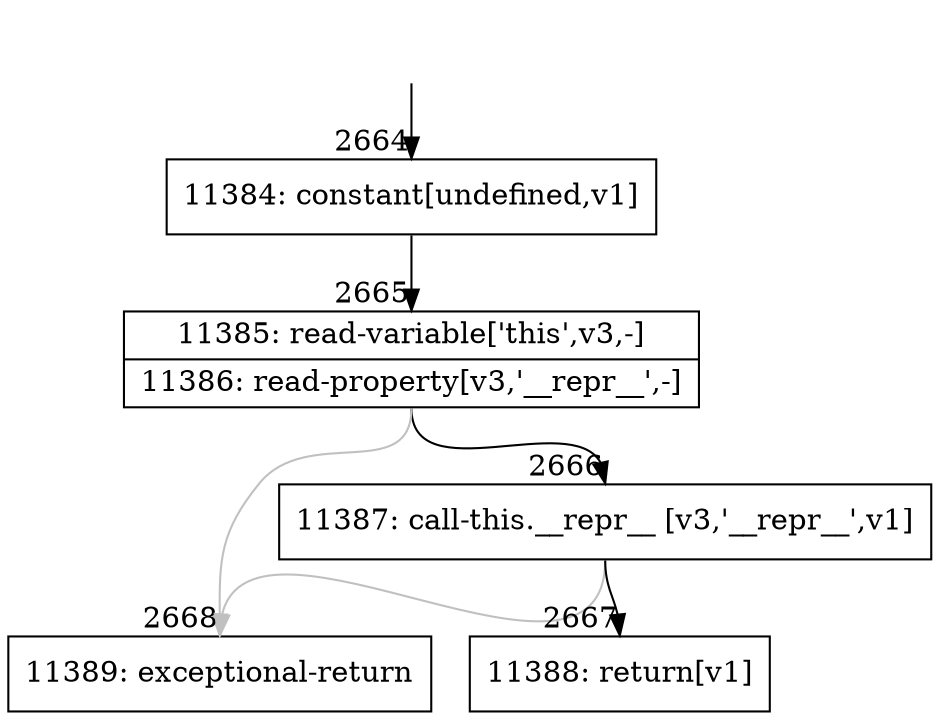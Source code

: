 digraph {
rankdir="TD"
BB_entry204[shape=none,label=""];
BB_entry204 -> BB2664 [tailport=s, headport=n, headlabel="    2664"]
BB2664 [shape=record label="{11384: constant[undefined,v1]}" ] 
BB2664 -> BB2665 [tailport=s, headport=n, headlabel="      2665"]
BB2665 [shape=record label="{11385: read-variable['this',v3,-]|11386: read-property[v3,'__repr__',-]}" ] 
BB2665 -> BB2666 [tailport=s, headport=n, headlabel="      2666"]
BB2665 -> BB2668 [tailport=s, headport=n, color=gray, headlabel="      2668"]
BB2666 [shape=record label="{11387: call-this.__repr__ [v3,'__repr__',v1]}" ] 
BB2666 -> BB2667 [tailport=s, headport=n, headlabel="      2667"]
BB2666 -> BB2668 [tailport=s, headport=n, color=gray]
BB2667 [shape=record label="{11388: return[v1]}" ] 
BB2668 [shape=record label="{11389: exceptional-return}" ] 
//#$~ 1704
}
